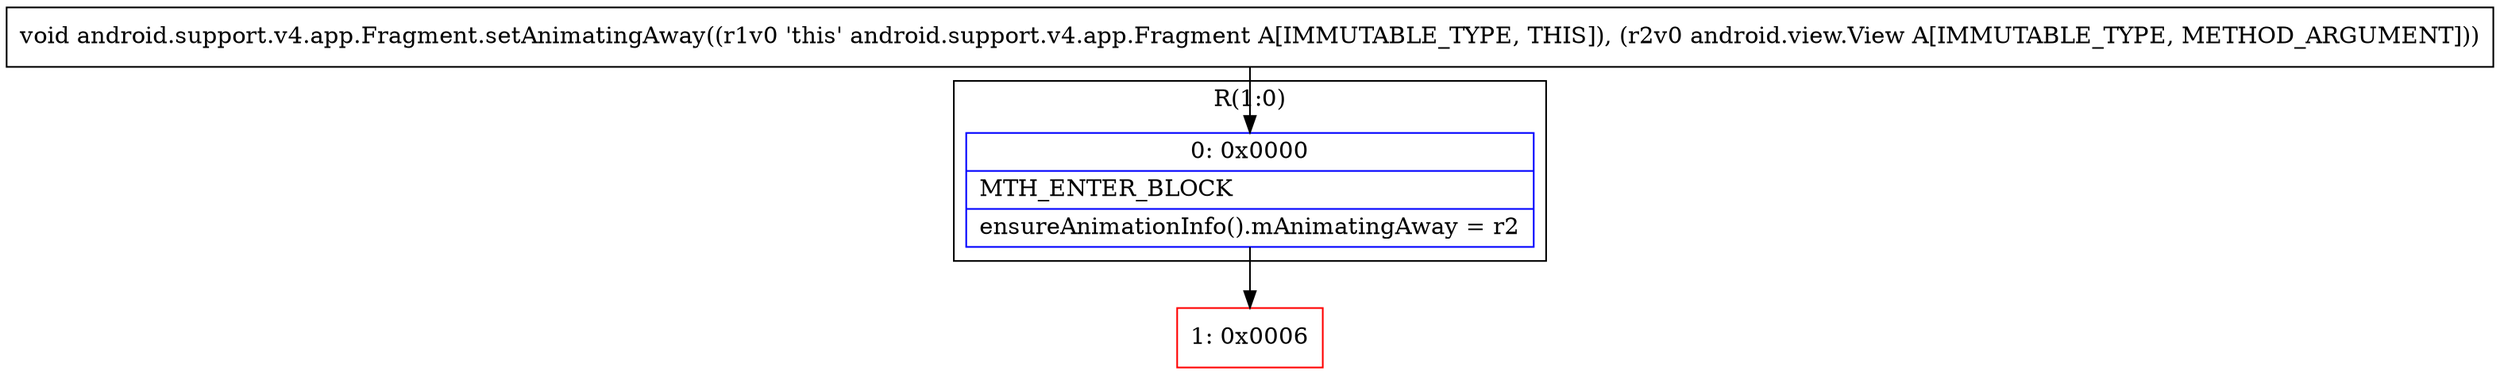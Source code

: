 digraph "CFG forandroid.support.v4.app.Fragment.setAnimatingAway(Landroid\/view\/View;)V" {
subgraph cluster_Region_825840941 {
label = "R(1:0)";
node [shape=record,color=blue];
Node_0 [shape=record,label="{0\:\ 0x0000|MTH_ENTER_BLOCK\l|ensureAnimationInfo().mAnimatingAway = r2\l}"];
}
Node_1 [shape=record,color=red,label="{1\:\ 0x0006}"];
MethodNode[shape=record,label="{void android.support.v4.app.Fragment.setAnimatingAway((r1v0 'this' android.support.v4.app.Fragment A[IMMUTABLE_TYPE, THIS]), (r2v0 android.view.View A[IMMUTABLE_TYPE, METHOD_ARGUMENT])) }"];
MethodNode -> Node_0;
Node_0 -> Node_1;
}

